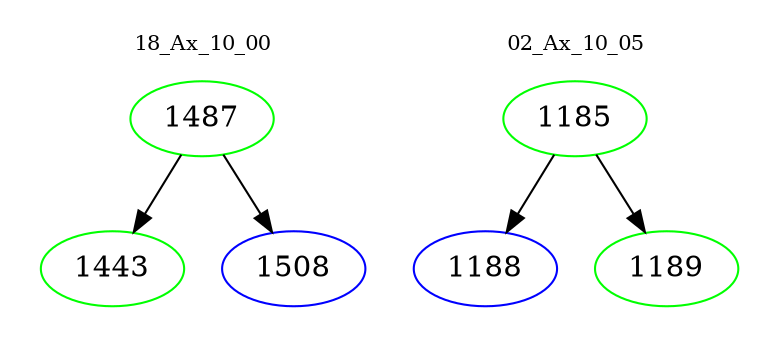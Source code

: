 digraph{
subgraph cluster_0 {
color = white
label = "18_Ax_10_00";
fontsize=10;
T0_1487 [label="1487", color="green"]
T0_1487 -> T0_1443 [color="black"]
T0_1443 [label="1443", color="green"]
T0_1487 -> T0_1508 [color="black"]
T0_1508 [label="1508", color="blue"]
}
subgraph cluster_1 {
color = white
label = "02_Ax_10_05";
fontsize=10;
T1_1185 [label="1185", color="green"]
T1_1185 -> T1_1188 [color="black"]
T1_1188 [label="1188", color="blue"]
T1_1185 -> T1_1189 [color="black"]
T1_1189 [label="1189", color="green"]
}
}
